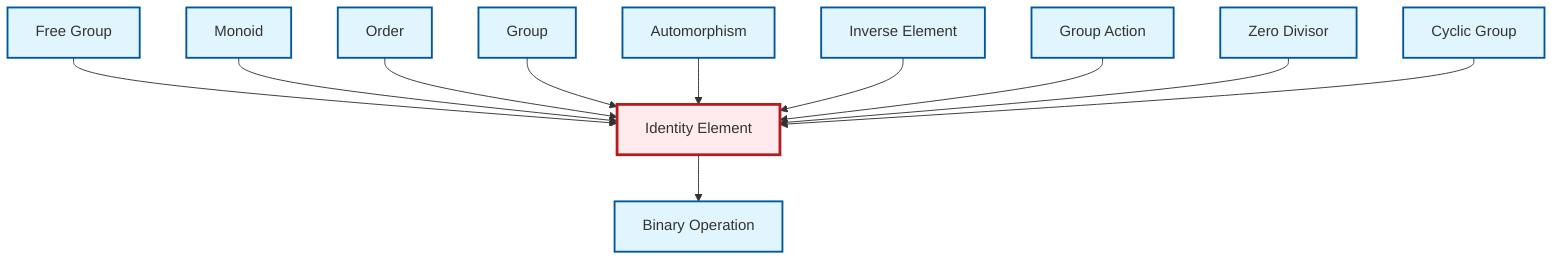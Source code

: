 graph TD
    classDef definition fill:#e1f5fe,stroke:#01579b,stroke-width:2px
    classDef theorem fill:#f3e5f5,stroke:#4a148c,stroke-width:2px
    classDef axiom fill:#fff3e0,stroke:#e65100,stroke-width:2px
    classDef example fill:#e8f5e9,stroke:#1b5e20,stroke-width:2px
    classDef current fill:#ffebee,stroke:#b71c1c,stroke-width:3px
    def-monoid["Monoid"]:::definition
    def-automorphism["Automorphism"]:::definition
    def-zero-divisor["Zero Divisor"]:::definition
    def-cyclic-group["Cyclic Group"]:::definition
    def-group["Group"]:::definition
    def-identity-element["Identity Element"]:::definition
    def-group-action["Group Action"]:::definition
    def-binary-operation["Binary Operation"]:::definition
    def-order["Order"]:::definition
    def-inverse-element["Inverse Element"]:::definition
    def-free-group["Free Group"]:::definition
    def-identity-element --> def-binary-operation
    def-free-group --> def-identity-element
    def-monoid --> def-identity-element
    def-order --> def-identity-element
    def-group --> def-identity-element
    def-automorphism --> def-identity-element
    def-inverse-element --> def-identity-element
    def-group-action --> def-identity-element
    def-zero-divisor --> def-identity-element
    def-cyclic-group --> def-identity-element
    class def-identity-element current